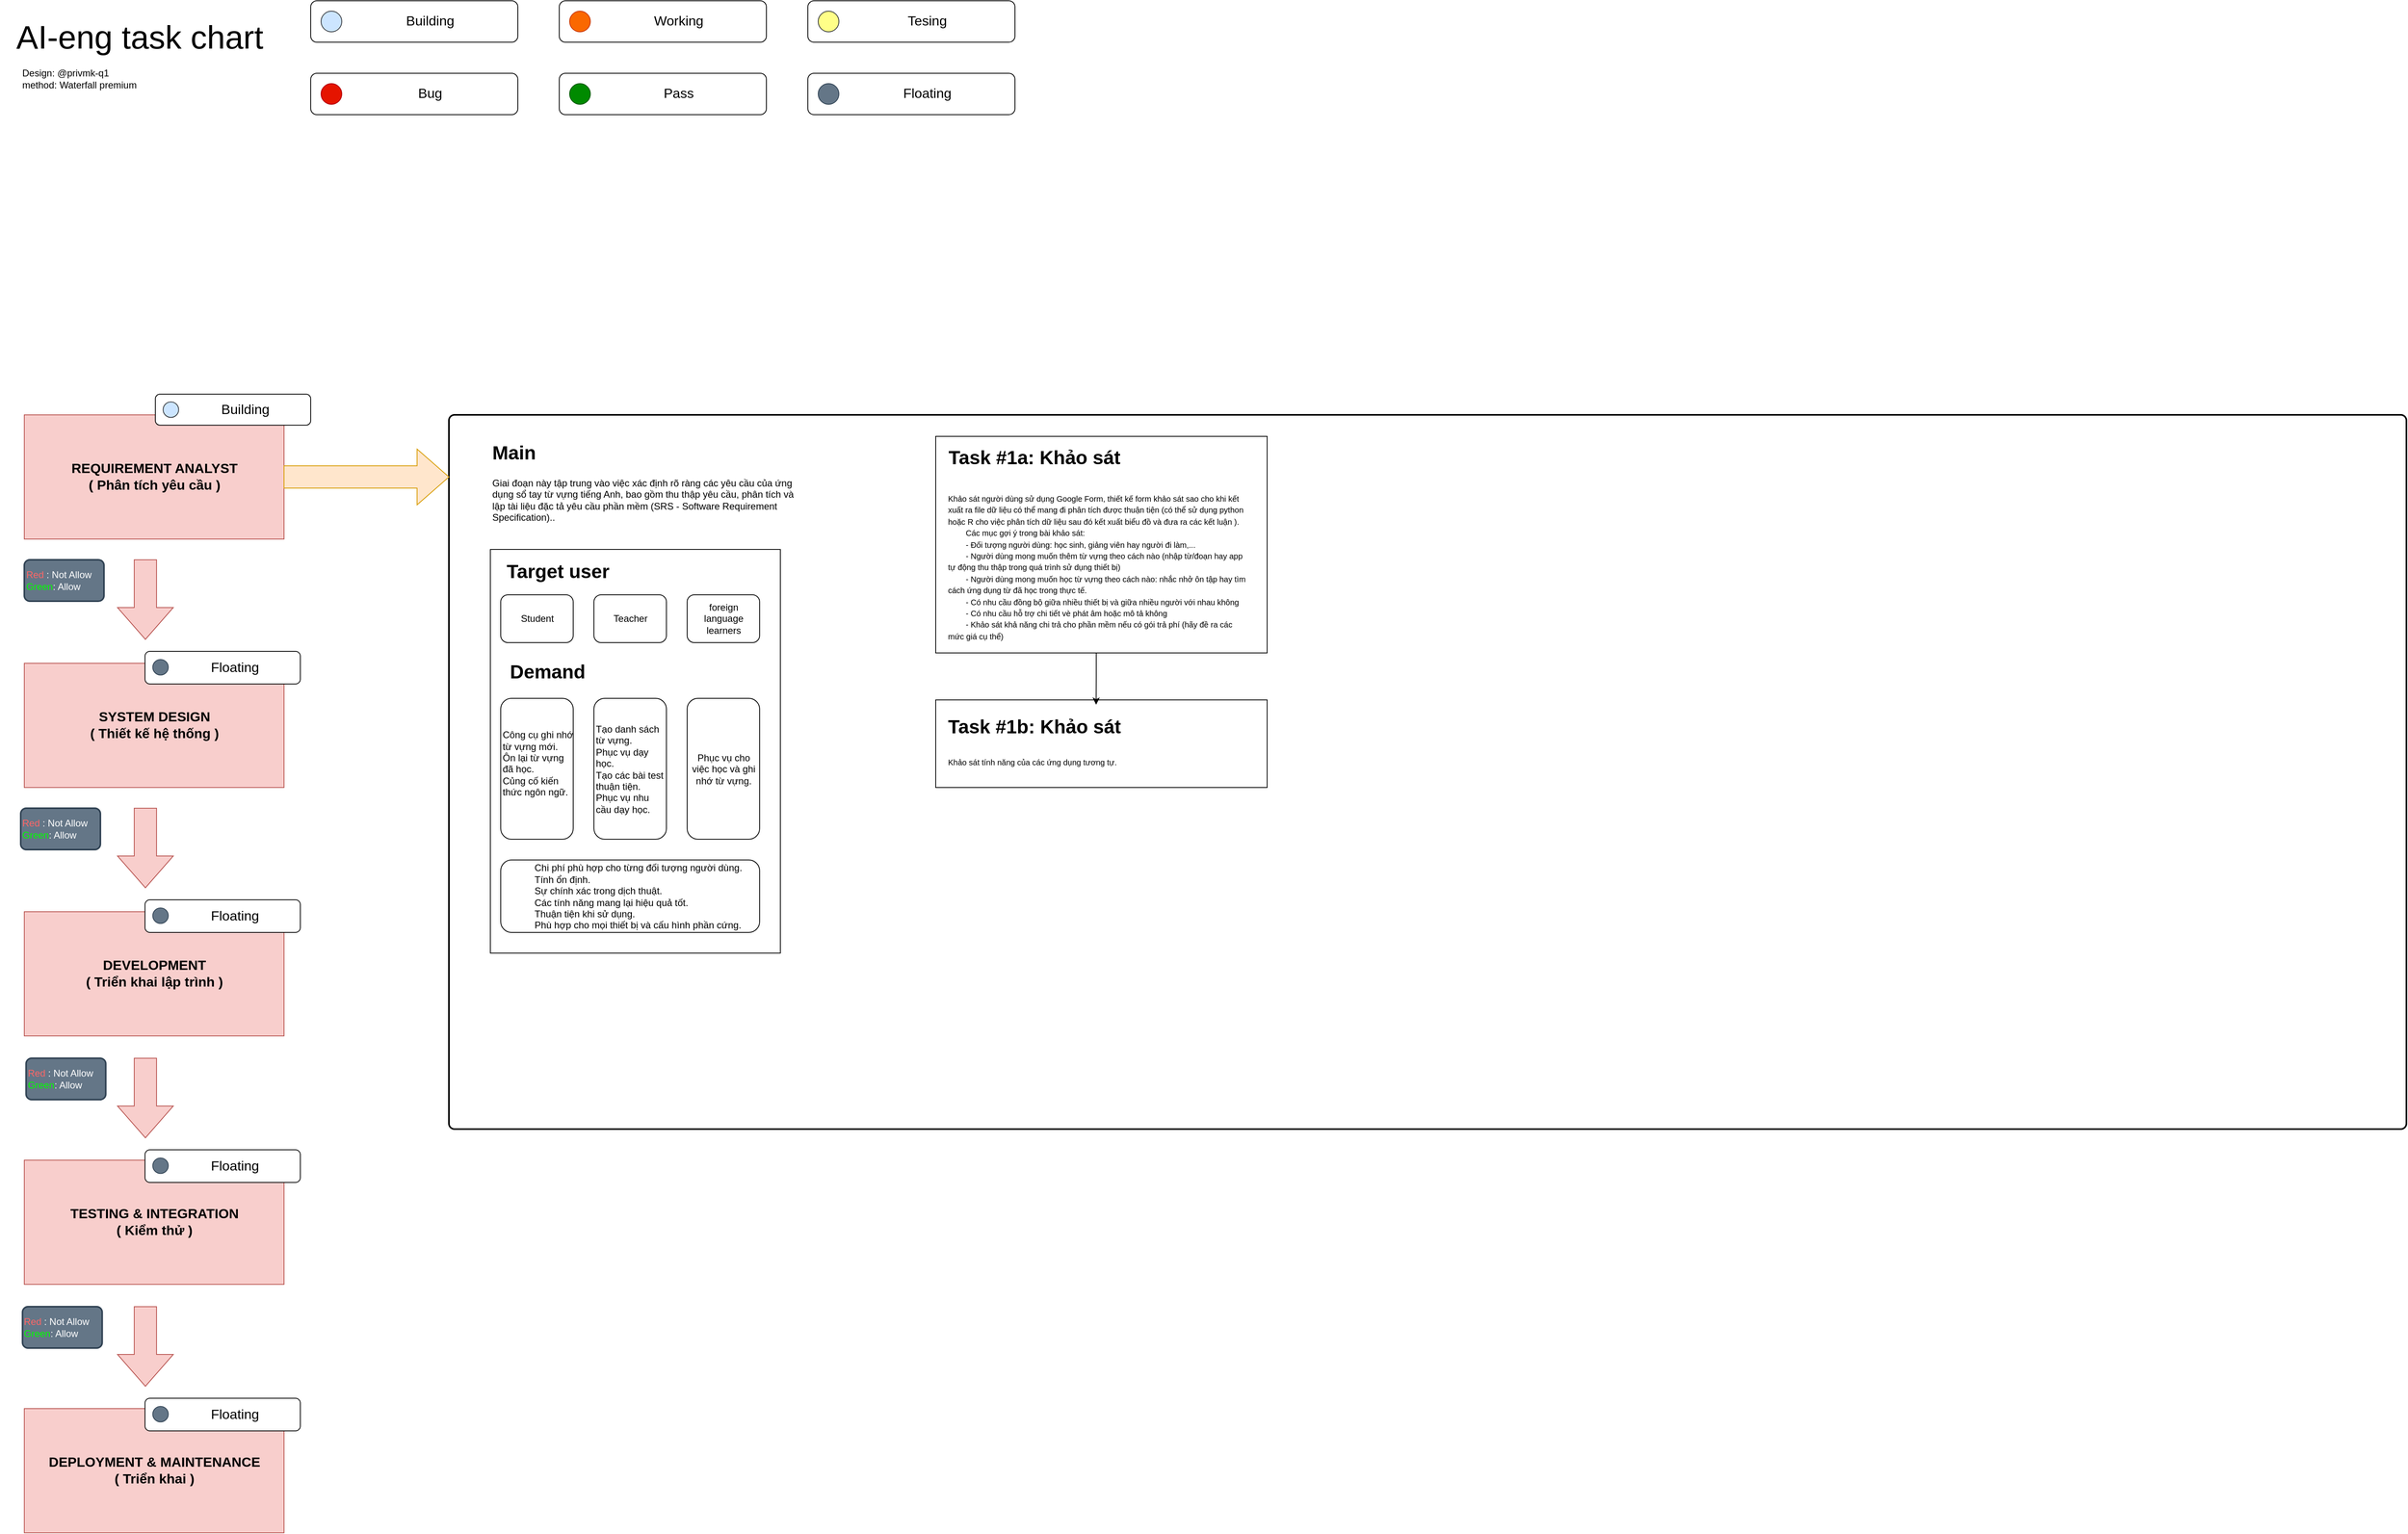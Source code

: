 <mxfile version="26.0.10">
  <diagram name="Trang-1" id="QdVctuVh_ac5PN6VSOF_">
    <mxGraphModel dx="3187" dy="1716" grid="1" gridSize="13" guides="1" tooltips="1" connect="1" arrows="1" fold="1" page="1" pageScale="1" pageWidth="1654" pageHeight="2336" math="0" shadow="0">
      <root>
        <mxCell id="0" />
        <mxCell id="1" parent="0" />
        <mxCell id="BH_a3vEXOQqy0Yr79a7O-3" value="AI-eng task chart" style="text;html=1;align=center;verticalAlign=middle;whiteSpace=wrap;rounded=0;fontStyle=0;fontSize=41;fontFamily=Helvetica;" parent="1" vertex="1">
          <mxGeometry x="26" y="52" width="351" height="65" as="geometry" />
        </mxCell>
        <mxCell id="BH_a3vEXOQqy0Yr79a7O-4" value="Design: @privmk-q1&lt;div&gt;method: Waterfall premium&amp;nbsp;&lt;/div&gt;" style="text;html=1;align=left;verticalAlign=middle;whiteSpace=wrap;rounded=0;" parent="1" vertex="1">
          <mxGeometry x="52" y="117" width="325" height="39" as="geometry" />
        </mxCell>
        <mxCell id="BH_a3vEXOQqy0Yr79a7O-6" value="REQUIREMENT ANALYST&lt;div&gt;( Phân tích yêu cầu )&lt;/div&gt;" style="rounded=0;whiteSpace=wrap;html=1;fontStyle=1;fontSize=17;fillColor=#f8cecc;strokeColor=#b85450;" parent="1" vertex="1">
          <mxGeometry x="56.5" y="559" width="326" height="156" as="geometry" />
        </mxCell>
        <mxCell id="BH_a3vEXOQqy0Yr79a7O-7" value="SYSTEM DESIGN&lt;div&gt;( Thiết kế hệ thống )&lt;/div&gt;" style="rounded=0;whiteSpace=wrap;html=1;fontStyle=1;fontSize=17;fillColor=#f8cecc;strokeColor=#b85450;" parent="1" vertex="1">
          <mxGeometry x="56.5" y="871" width="326" height="156" as="geometry" />
        </mxCell>
        <mxCell id="BH_a3vEXOQqy0Yr79a7O-8" value="DEVELOPMENT&lt;br&gt;&lt;div&gt;( Triển khai lập trình )&lt;/div&gt;" style="rounded=0;whiteSpace=wrap;html=1;fontStyle=1;fontSize=17;fillColor=#f8cecc;strokeColor=#b85450;" parent="1" vertex="1">
          <mxGeometry x="56.5" y="1183" width="326" height="156" as="geometry" />
        </mxCell>
        <mxCell id="BH_a3vEXOQqy0Yr79a7O-9" value="TESTING &amp;amp; INTEGRATION&lt;div&gt;( Kiểm thử )&lt;/div&gt;" style="rounded=0;whiteSpace=wrap;html=1;fontStyle=1;fontSize=17;fillColor=#f8cecc;strokeColor=#b85450;" parent="1" vertex="1">
          <mxGeometry x="56.5" y="1495" width="326" height="156" as="geometry" />
        </mxCell>
        <mxCell id="BH_a3vEXOQqy0Yr79a7O-10" value="DEPLOYMENT &amp;amp; MAINTENANCE&lt;br&gt;&lt;div&gt;( Triển khai )&lt;/div&gt;" style="rounded=0;whiteSpace=wrap;html=1;fontStyle=1;fontSize=17;fillColor=#f8cecc;strokeColor=#b85450;" parent="1" vertex="1">
          <mxGeometry x="56.5" y="1807" width="326" height="156" as="geometry" />
        </mxCell>
        <mxCell id="BH_a3vEXOQqy0Yr79a7O-14" value="" style="html=1;shadow=0;dashed=0;align=center;verticalAlign=middle;shape=mxgraph.arrows2.arrow;dy=0.6;dx=40;direction=south;notch=0;fillColor=#f8cecc;strokeColor=#b85450;" parent="1" vertex="1">
          <mxGeometry x="173.5" y="741" width="70" height="100" as="geometry" />
        </mxCell>
        <mxCell id="BH_a3vEXOQqy0Yr79a7O-15" value="" style="html=1;shadow=0;dashed=0;align=center;verticalAlign=middle;shape=mxgraph.arrows2.arrow;dy=0.6;dx=40;direction=south;notch=0;fillColor=#f8cecc;strokeColor=#b85450;" parent="1" vertex="1">
          <mxGeometry x="173.5" y="1053" width="70" height="100" as="geometry" />
        </mxCell>
        <mxCell id="BH_a3vEXOQqy0Yr79a7O-16" value="" style="html=1;shadow=0;dashed=0;align=center;verticalAlign=middle;shape=mxgraph.arrows2.arrow;dy=0.6;dx=40;direction=south;notch=0;fillColor=#f8cecc;strokeColor=#b85450;" parent="1" vertex="1">
          <mxGeometry x="173.5" y="1367" width="70" height="100" as="geometry" />
        </mxCell>
        <mxCell id="BH_a3vEXOQqy0Yr79a7O-17" value="" style="html=1;shadow=0;dashed=0;align=center;verticalAlign=middle;shape=mxgraph.arrows2.arrow;dy=0.6;dx=40;direction=south;notch=0;fillColor=#f8cecc;strokeColor=#b85450;" parent="1" vertex="1">
          <mxGeometry x="173.5" y="1679" width="70" height="100" as="geometry" />
        </mxCell>
        <mxCell id="BH_a3vEXOQqy0Yr79a7O-18" value="&lt;font style=&quot;color: rgb(255, 102, 102);&quot;&gt;Red &lt;/font&gt;: Not Allow&lt;div&gt;&lt;font style=&quot;color: rgb(0, 255, 0);&quot;&gt;Green&lt;/font&gt;: Allow&lt;/div&gt;" style="rounded=1;whiteSpace=wrap;html=1;absoluteArcSize=1;arcSize=14;strokeWidth=2;align=left;fillColor=#647687;strokeColor=#314354;fontColor=#ffffff;" parent="1" vertex="1">
          <mxGeometry x="56.5" y="741" width="100" height="52" as="geometry" />
        </mxCell>
        <mxCell id="BH_a3vEXOQqy0Yr79a7O-20" value="&lt;font style=&quot;color: rgb(255, 102, 102);&quot;&gt;Red &lt;/font&gt;: Not Allow&lt;div&gt;&lt;font style=&quot;color: rgb(0, 255, 0);&quot;&gt;Green&lt;/font&gt;: Allow&lt;/div&gt;" style="rounded=1;whiteSpace=wrap;html=1;absoluteArcSize=1;arcSize=14;strokeWidth=2;align=left;fillColor=#647687;strokeColor=#314354;fontColor=#ffffff;" parent="1" vertex="1">
          <mxGeometry x="52" y="1053" width="100" height="52" as="geometry" />
        </mxCell>
        <mxCell id="BH_a3vEXOQqy0Yr79a7O-21" value="&lt;font style=&quot;color: rgb(255, 102, 102);&quot;&gt;Red &lt;/font&gt;: Not Allow&lt;div&gt;&lt;font style=&quot;color: rgb(0, 255, 0);&quot;&gt;Green&lt;/font&gt;: Allow&lt;/div&gt;" style="rounded=1;whiteSpace=wrap;html=1;absoluteArcSize=1;arcSize=14;strokeWidth=2;align=left;fillColor=#647687;strokeColor=#314354;fontColor=#ffffff;" parent="1" vertex="1">
          <mxGeometry x="58.75" y="1367" width="100" height="52" as="geometry" />
        </mxCell>
        <mxCell id="BH_a3vEXOQqy0Yr79a7O-22" value="&lt;font style=&quot;color: rgb(255, 102, 102);&quot;&gt;Red &lt;/font&gt;: Not Allow&lt;div&gt;&lt;font style=&quot;color: rgb(0, 255, 0);&quot;&gt;Green&lt;/font&gt;: Allow&lt;/div&gt;" style="rounded=1;whiteSpace=wrap;html=1;absoluteArcSize=1;arcSize=14;strokeWidth=2;align=left;fillColor=#647687;strokeColor=#314354;fontColor=#ffffff;" parent="1" vertex="1">
          <mxGeometry x="54.25" y="1679" width="100" height="52" as="geometry" />
        </mxCell>
        <mxCell id="BH_a3vEXOQqy0Yr79a7O-24" value="" style="rounded=1;whiteSpace=wrap;html=1;absoluteArcSize=1;arcSize=14;strokeWidth=2;" parent="1" vertex="1">
          <mxGeometry x="589.5" y="559" width="2457" height="897" as="geometry" />
        </mxCell>
        <mxCell id="BH_a3vEXOQqy0Yr79a7O-27" value="" style="html=1;shadow=0;dashed=0;align=center;verticalAlign=middle;shape=mxgraph.arrows2.arrow;dy=0.6;dx=40;notch=0;fillColor=#ffe6cc;strokeColor=#d79b00;" parent="1" vertex="1">
          <mxGeometry x="382.5" y="602" width="207" height="70" as="geometry" />
        </mxCell>
        <mxCell id="BH_a3vEXOQqy0Yr79a7O-28" value="&lt;h1 style=&quot;margin-top: 0px;&quot;&gt;Main&lt;/h1&gt;&lt;p&gt;&lt;span style=&quot;background-color: transparent; color: light-dark(rgb(0, 0, 0), rgb(255, 255, 255));&quot;&gt;Giai đoạn này tập trung vào việc xác định rõ ràng các yêu cầu của ứng dụng sổ tay từ vựng tiếng Anh, bao gồm thu thập yêu cầu, phân tích và lập tài liệu đặc tả yêu cầu phần mềm (SRS - Software Requirement Specification).&lt;/span&gt;.&lt;/p&gt;" style="text;html=1;whiteSpace=wrap;overflow=hidden;rounded=0;" parent="1" vertex="1">
          <mxGeometry x="641.5" y="586" width="390" height="120" as="geometry" />
        </mxCell>
        <mxCell id="BH_a3vEXOQqy0Yr79a7O-34" value="" style="rounded=0;whiteSpace=wrap;html=1;" parent="1" vertex="1">
          <mxGeometry x="641.5" y="728" width="364" height="507" as="geometry" />
        </mxCell>
        <mxCell id="BH_a3vEXOQqy0Yr79a7O-35" value="&lt;span style=&quot;font-size: 24px;&quot;&gt;&lt;b&gt;Target user&lt;/b&gt;&lt;/span&gt;" style="text;html=1;align=center;verticalAlign=middle;whiteSpace=wrap;rounded=0;" parent="1" vertex="1">
          <mxGeometry x="654.5" y="741" width="143" height="30" as="geometry" />
        </mxCell>
        <mxCell id="BH_a3vEXOQqy0Yr79a7O-36" value="Student" style="rounded=1;whiteSpace=wrap;html=1;" parent="1" vertex="1">
          <mxGeometry x="654.5" y="785" width="91" height="60" as="geometry" />
        </mxCell>
        <mxCell id="BH_a3vEXOQqy0Yr79a7O-37" value="Teacher" style="rounded=1;whiteSpace=wrap;html=1;" parent="1" vertex="1">
          <mxGeometry x="771.5" y="785" width="91" height="60" as="geometry" />
        </mxCell>
        <mxCell id="BH_a3vEXOQqy0Yr79a7O-38" value="foreign language learners" style="rounded=1;whiteSpace=wrap;html=1;" parent="1" vertex="1">
          <mxGeometry x="888.5" y="785" width="91" height="60" as="geometry" />
        </mxCell>
        <mxCell id="BH_a3vEXOQqy0Yr79a7O-39" value="&lt;span style=&quot;font-size: 24px;&quot;&gt;&lt;b&gt;Demand&lt;/b&gt;&lt;/span&gt;" style="text;html=1;align=center;verticalAlign=middle;whiteSpace=wrap;rounded=0;" parent="1" vertex="1">
          <mxGeometry x="654.5" y="867" width="117" height="30" as="geometry" />
        </mxCell>
        <mxCell id="BH_a3vEXOQqy0Yr79a7O-40" value="&lt;span style=&quot;background-color: transparent; color: light-dark(rgb(0, 0, 0), rgb(255, 255, 255));&quot;&gt;Công cụ ghi nhớ từ vựng mới.&lt;/span&gt;&lt;br&gt;&lt;span style=&quot;background-color: transparent; color: light-dark(rgb(0, 0, 0), rgb(255, 255, 255));&quot;&gt;Ôn lại từ vựng đã học.&lt;/span&gt;&lt;div&gt;Củng cố kiến thức ngôn ngữ.&lt;br&gt;&lt;div style=&quot;&quot;&gt;&lt;br&gt;&lt;/div&gt;&lt;/div&gt;" style="rounded=1;whiteSpace=wrap;html=1;align=left;" parent="1" vertex="1">
          <mxGeometry x="654.5" y="915" width="91" height="177" as="geometry" />
        </mxCell>
        <mxCell id="BH_a3vEXOQqy0Yr79a7O-41" value="Tạo danh sách từ vựng.&lt;div&gt;Phục vụ dạy học.&lt;/div&gt;&lt;div&gt;Tạo các bài test thuận tiện.&lt;/div&gt;&lt;div&gt;Phục vụ nhu cầu dạy học.&lt;/div&gt;" style="rounded=1;whiteSpace=wrap;html=1;align=left;" parent="1" vertex="1">
          <mxGeometry x="771.5" y="915" width="91" height="177" as="geometry" />
        </mxCell>
        <mxCell id="BH_a3vEXOQqy0Yr79a7O-42" value="Phục vụ cho việc học và ghi nhớ từ vựng." style="rounded=1;whiteSpace=wrap;html=1;" parent="1" vertex="1">
          <mxGeometry x="888.5" y="915" width="91" height="177" as="geometry" />
        </mxCell>
        <mxCell id="BH_a3vEXOQqy0Yr79a7O-43" value="&lt;blockquote style=&quot;margin: 0 0 0 40px; border: none; padding: 0px;&quot;&gt;&lt;span style=&quot;background-color: transparent; color: light-dark(rgb(0, 0, 0), rgb(255, 255, 255));&quot;&gt;Chi phí phù hợp cho từng đối tượng người dùng.&lt;br&gt;&lt;/span&gt;&lt;span style=&quot;background-color: transparent; color: light-dark(rgb(0, 0, 0), rgb(255, 255, 255));&quot;&gt;Tính ổn định.&lt;br&gt;&lt;/span&gt;&lt;span style=&quot;background-color: transparent; color: light-dark(rgb(0, 0, 0), rgb(255, 255, 255));&quot;&gt;Sự chính xác trong dịch thuật.&lt;br&gt;&lt;/span&gt;&lt;span style=&quot;background-color: transparent; color: light-dark(rgb(0, 0, 0), rgb(255, 255, 255));&quot;&gt;Các tính năng mang lại hiệu quả tốt.&lt;br&gt;&lt;/span&gt;&lt;span style=&quot;background-color: transparent; color: light-dark(rgb(0, 0, 0), rgb(255, 255, 255));&quot;&gt;Thuận tiện khi sử dụng.&lt;br&gt;&lt;/span&gt;&lt;span style=&quot;background-color: transparent; color: light-dark(rgb(0, 0, 0), rgb(255, 255, 255));&quot;&gt;Phù hợp cho mọi thiết bị và cấu hình phần cứng.&lt;/span&gt;&lt;/blockquote&gt;" style="rounded=1;whiteSpace=wrap;html=1;align=left;" parent="1" vertex="1">
          <mxGeometry x="654.5" y="1118" width="325" height="91" as="geometry" />
        </mxCell>
        <mxCell id="BH_a3vEXOQqy0Yr79a7O-48" value="" style="rounded=0;whiteSpace=wrap;html=1;" parent="1" vertex="1">
          <mxGeometry x="1200.5" y="586" width="416" height="272" as="geometry" />
        </mxCell>
        <mxCell id="BH_a3vEXOQqy0Yr79a7O-49" value="&lt;span style=&quot;font-size: 24px;&quot;&gt;&lt;b&gt;Task #1a: Khảo sát&lt;/b&gt;&lt;/span&gt;" style="text;html=1;align=center;verticalAlign=middle;whiteSpace=wrap;rounded=0;" parent="1" vertex="1">
          <mxGeometry x="1213.5" y="598" width="221" height="30" as="geometry" />
        </mxCell>
        <mxCell id="BH_a3vEXOQqy0Yr79a7O-51" value="&lt;font size=&quot;1&quot;&gt;Khảo sát người dùng sử dụng Google Form, thiết kế form khảo sát sao cho khi kết xuất ra file dữ liệu có thể mang đi phân tích được thuận tiện (có thể sử dụng python hoặc R cho việc phân tích dữ liệu sau đó kết xuất biểu đồ và đưa ra các kết luận ).&lt;/font&gt;&lt;div&gt;&lt;font size=&quot;1&quot;&gt;&lt;span style=&quot;white-space: pre;&quot;&gt;&#x9;&lt;/span&gt;Các mục gợi ý trong bài khảo sát:&lt;/font&gt;&lt;/div&gt;&lt;div&gt;&lt;font size=&quot;1&quot;&gt;&lt;span style=&quot;white-space: pre;&quot;&gt;&#x9;&lt;/span&gt;- Đối tượng người dùng: học sinh, giảng viên hay người đi làm,...&lt;br&gt;&lt;/font&gt;&lt;/div&gt;&lt;div&gt;&lt;font size=&quot;1&quot;&gt;&lt;span style=&quot;white-space: pre;&quot;&gt;&#x9;&lt;/span&gt;- Người dùng mong muốn thêm từ vựng theo cách nào (nhập từ/đoạn hay app tự động thu thập trong quá trình sử dụng thiết bị)&lt;/font&gt;&lt;/div&gt;&lt;div&gt;&lt;font size=&quot;1&quot;&gt;&lt;span style=&quot;white-space: pre;&quot;&gt;&#x9;&lt;/span&gt;- Người dùng mong muốn học từ vựng theo cách nào: nhắc nhở ôn tập hay tìm cách ứng dụng từ đã học trong thực tế.&lt;/font&gt;&lt;/div&gt;&lt;div&gt;&lt;font size=&quot;1&quot;&gt;&lt;span style=&quot;white-space: pre;&quot;&gt;&#x9;&lt;/span&gt;- Có nhu cầu đồng bộ giữa nhiều thiết bị và giữa nhiều người với nhau không&amp;nbsp;&lt;/font&gt;&lt;/div&gt;&lt;div&gt;&lt;font size=&quot;1&quot;&gt;&lt;span style=&quot;white-space: pre;&quot;&gt;&#x9;&lt;/span&gt;- Có nhu cầu hỗ trợ chi tiết vè phát âm hoặc mô tả không&lt;/font&gt;&lt;/div&gt;&lt;div&gt;&lt;font size=&quot;1&quot;&gt;&lt;span style=&quot;white-space: pre;&quot;&gt;&#x9;&lt;/span&gt;- Khảo sát khả năng chi trả cho phần mềm nếu có gói trả phí (hãy đề ra các mức giá cụ thể)&lt;/font&gt;&lt;/div&gt;&lt;div&gt;&lt;font size=&quot;1&quot;&gt;&lt;span style=&quot;white-space: pre;&quot;&gt;&#x9;&lt;/span&gt;&lt;/font&gt;&lt;/div&gt;" style="text;html=1;align=left;verticalAlign=top;whiteSpace=wrap;rounded=0;" parent="1" vertex="1">
          <mxGeometry x="1213.5" y="650" width="377" height="208" as="geometry" />
        </mxCell>
        <mxCell id="BH_a3vEXOQqy0Yr79a7O-52" value="" style="rounded=0;whiteSpace=wrap;html=1;" parent="1" vertex="1">
          <mxGeometry x="1200.5" y="917" width="416" height="110" as="geometry" />
        </mxCell>
        <mxCell id="BH_a3vEXOQqy0Yr79a7O-53" value="&lt;span style=&quot;font-size: 24px;&quot;&gt;&lt;b&gt;Task #1b: Khảo sát&lt;/b&gt;&lt;/span&gt;" style="text;html=1;align=center;verticalAlign=middle;whiteSpace=wrap;rounded=0;" parent="1" vertex="1">
          <mxGeometry x="1213.5" y="936" width="221" height="30" as="geometry" />
        </mxCell>
        <mxCell id="BH_a3vEXOQqy0Yr79a7O-54" value="&lt;font size=&quot;1&quot;&gt;Khảo sát tính năng của các ứng dụng tương tự.&lt;/font&gt;" style="text;html=1;align=left;verticalAlign=top;whiteSpace=wrap;rounded=0;" parent="1" vertex="1">
          <mxGeometry x="1213.5" y="981" width="377" height="33" as="geometry" />
        </mxCell>
        <mxCell id="BH_a3vEXOQqy0Yr79a7O-57" style="edgeStyle=orthogonalEdgeStyle;rounded=0;orthogonalLoop=1;jettySize=auto;html=1;entryX=0.484;entryY=0.055;entryDx=0;entryDy=0;entryPerimeter=0;" parent="1" source="BH_a3vEXOQqy0Yr79a7O-51" target="BH_a3vEXOQqy0Yr79a7O-52" edge="1">
          <mxGeometry relative="1" as="geometry" />
        </mxCell>
        <mxCell id="Vzg0dKuQ7I96cbVjyuk--28" value="" style="group" vertex="1" connectable="0" parent="1">
          <mxGeometry x="1040" y="130" width="260" height="52" as="geometry" />
        </mxCell>
        <mxCell id="Vzg0dKuQ7I96cbVjyuk--25" value="" style="rounded=1;whiteSpace=wrap;html=1;" vertex="1" parent="Vzg0dKuQ7I96cbVjyuk--28">
          <mxGeometry width="260" height="52" as="geometry" />
        </mxCell>
        <mxCell id="Vzg0dKuQ7I96cbVjyuk--26" value="" style="ellipse;whiteSpace=wrap;html=1;aspect=fixed;fillColor=#647687;fontColor=#ffffff;strokeColor=#314354;" vertex="1" parent="Vzg0dKuQ7I96cbVjyuk--28">
          <mxGeometry x="13" y="13" width="26" height="26" as="geometry" />
        </mxCell>
        <mxCell id="Vzg0dKuQ7I96cbVjyuk--27" value="Floating" style="text;html=1;align=center;verticalAlign=middle;whiteSpace=wrap;rounded=0;fontSize=17;" vertex="1" parent="Vzg0dKuQ7I96cbVjyuk--28">
          <mxGeometry x="66" y="11" width="168" height="30" as="geometry" />
        </mxCell>
        <mxCell id="Vzg0dKuQ7I96cbVjyuk--29" value="" style="group" vertex="1" connectable="0" parent="1">
          <mxGeometry x="728" y="130" width="260" height="52" as="geometry" />
        </mxCell>
        <mxCell id="Vzg0dKuQ7I96cbVjyuk--19" value="" style="rounded=1;whiteSpace=wrap;html=1;" vertex="1" parent="Vzg0dKuQ7I96cbVjyuk--29">
          <mxGeometry width="260" height="52" as="geometry" />
        </mxCell>
        <mxCell id="Vzg0dKuQ7I96cbVjyuk--20" value="" style="ellipse;whiteSpace=wrap;html=1;aspect=fixed;fillColor=#008a00;strokeColor=#005700;fontColor=#ffffff;" vertex="1" parent="Vzg0dKuQ7I96cbVjyuk--29">
          <mxGeometry x="13" y="13" width="26" height="26" as="geometry" />
        </mxCell>
        <mxCell id="Vzg0dKuQ7I96cbVjyuk--21" value="Pass" style="text;html=1;align=center;verticalAlign=middle;whiteSpace=wrap;rounded=0;fontSize=17;" vertex="1" parent="Vzg0dKuQ7I96cbVjyuk--29">
          <mxGeometry x="66" y="11" width="168" height="30" as="geometry" />
        </mxCell>
        <mxCell id="Vzg0dKuQ7I96cbVjyuk--30" value="" style="group" vertex="1" connectable="0" parent="1">
          <mxGeometry x="416" y="130" width="260" height="52" as="geometry" />
        </mxCell>
        <mxCell id="Vzg0dKuQ7I96cbVjyuk--16" value="" style="rounded=1;whiteSpace=wrap;html=1;" vertex="1" parent="Vzg0dKuQ7I96cbVjyuk--30">
          <mxGeometry width="260" height="52" as="geometry" />
        </mxCell>
        <mxCell id="Vzg0dKuQ7I96cbVjyuk--17" value="" style="ellipse;whiteSpace=wrap;html=1;aspect=fixed;fillColor=#e51400;fontColor=#ffffff;strokeColor=#B20000;" vertex="1" parent="Vzg0dKuQ7I96cbVjyuk--30">
          <mxGeometry x="13" y="13" width="26" height="26" as="geometry" />
        </mxCell>
        <mxCell id="Vzg0dKuQ7I96cbVjyuk--18" value="Bug" style="text;html=1;align=center;verticalAlign=middle;whiteSpace=wrap;rounded=0;fontSize=17;" vertex="1" parent="Vzg0dKuQ7I96cbVjyuk--30">
          <mxGeometry x="66" y="11" width="168" height="30" as="geometry" />
        </mxCell>
        <mxCell id="Vzg0dKuQ7I96cbVjyuk--31" value="" style="group" vertex="1" connectable="0" parent="1">
          <mxGeometry x="416" y="39" width="260" height="52" as="geometry" />
        </mxCell>
        <mxCell id="Vzg0dKuQ7I96cbVjyuk--2" value="" style="rounded=1;whiteSpace=wrap;html=1;" vertex="1" parent="Vzg0dKuQ7I96cbVjyuk--31">
          <mxGeometry width="260" height="52" as="geometry" />
        </mxCell>
        <mxCell id="Vzg0dKuQ7I96cbVjyuk--1" value="" style="ellipse;whiteSpace=wrap;html=1;aspect=fixed;fillColor=#cce5ff;strokeColor=#36393d;" vertex="1" parent="Vzg0dKuQ7I96cbVjyuk--31">
          <mxGeometry x="13" y="13" width="26" height="26" as="geometry" />
        </mxCell>
        <mxCell id="Vzg0dKuQ7I96cbVjyuk--3" value="Building" style="text;html=1;align=center;verticalAlign=middle;whiteSpace=wrap;rounded=0;fontSize=17;" vertex="1" parent="Vzg0dKuQ7I96cbVjyuk--31">
          <mxGeometry x="66" y="11" width="168" height="30" as="geometry" />
        </mxCell>
        <mxCell id="Vzg0dKuQ7I96cbVjyuk--32" value="" style="group" vertex="1" connectable="0" parent="1">
          <mxGeometry x="728" y="39" width="260" height="52" as="geometry" />
        </mxCell>
        <mxCell id="Vzg0dKuQ7I96cbVjyuk--4" value="" style="rounded=1;whiteSpace=wrap;html=1;" vertex="1" parent="Vzg0dKuQ7I96cbVjyuk--32">
          <mxGeometry width="260" height="52" as="geometry" />
        </mxCell>
        <mxCell id="Vzg0dKuQ7I96cbVjyuk--5" value="" style="ellipse;whiteSpace=wrap;html=1;aspect=fixed;fillColor=#fa6800;strokeColor=#C73500;fontColor=#000000;" vertex="1" parent="Vzg0dKuQ7I96cbVjyuk--32">
          <mxGeometry x="13" y="13" width="26" height="26" as="geometry" />
        </mxCell>
        <mxCell id="Vzg0dKuQ7I96cbVjyuk--6" value="Working" style="text;html=1;align=center;verticalAlign=middle;whiteSpace=wrap;rounded=0;fontSize=17;" vertex="1" parent="Vzg0dKuQ7I96cbVjyuk--32">
          <mxGeometry x="66" y="11" width="168" height="30" as="geometry" />
        </mxCell>
        <mxCell id="Vzg0dKuQ7I96cbVjyuk--33" value="" style="group" vertex="1" connectable="0" parent="1">
          <mxGeometry x="1040" y="39" width="260" height="52" as="geometry" />
        </mxCell>
        <mxCell id="Vzg0dKuQ7I96cbVjyuk--13" value="" style="rounded=1;whiteSpace=wrap;html=1;" vertex="1" parent="Vzg0dKuQ7I96cbVjyuk--33">
          <mxGeometry width="260" height="52" as="geometry" />
        </mxCell>
        <mxCell id="Vzg0dKuQ7I96cbVjyuk--14" value="" style="ellipse;whiteSpace=wrap;html=1;aspect=fixed;fillColor=#ffff88;strokeColor=#36393d;" vertex="1" parent="Vzg0dKuQ7I96cbVjyuk--33">
          <mxGeometry x="13" y="13" width="26" height="26" as="geometry" />
        </mxCell>
        <mxCell id="Vzg0dKuQ7I96cbVjyuk--15" value="Tesing" style="text;html=1;align=center;verticalAlign=middle;whiteSpace=wrap;rounded=0;fontSize=17;" vertex="1" parent="Vzg0dKuQ7I96cbVjyuk--33">
          <mxGeometry x="66" y="11" width="168" height="30" as="geometry" />
        </mxCell>
        <mxCell id="Vzg0dKuQ7I96cbVjyuk--34" value="" style="group" vertex="1" connectable="0" parent="1">
          <mxGeometry x="221" y="533" width="195" height="39" as="geometry" />
        </mxCell>
        <mxCell id="Vzg0dKuQ7I96cbVjyuk--35" value="" style="rounded=1;whiteSpace=wrap;html=1;" vertex="1" parent="Vzg0dKuQ7I96cbVjyuk--34">
          <mxGeometry width="195" height="39" as="geometry" />
        </mxCell>
        <mxCell id="Vzg0dKuQ7I96cbVjyuk--36" value="" style="ellipse;whiteSpace=wrap;html=1;aspect=fixed;fillColor=#cce5ff;strokeColor=#36393d;" vertex="1" parent="Vzg0dKuQ7I96cbVjyuk--34">
          <mxGeometry x="9.75" y="9.75" width="19.5" height="19.5" as="geometry" />
        </mxCell>
        <mxCell id="Vzg0dKuQ7I96cbVjyuk--37" value="Building" style="text;html=1;align=center;verticalAlign=middle;whiteSpace=wrap;rounded=0;fontSize=17;" vertex="1" parent="Vzg0dKuQ7I96cbVjyuk--34">
          <mxGeometry x="49.5" y="8.25" width="126" height="22.5" as="geometry" />
        </mxCell>
        <mxCell id="Vzg0dKuQ7I96cbVjyuk--38" value="" style="group" vertex="1" connectable="0" parent="1">
          <mxGeometry x="208" y="856" width="195" height="41" as="geometry" />
        </mxCell>
        <mxCell id="Vzg0dKuQ7I96cbVjyuk--39" value="" style="rounded=1;whiteSpace=wrap;html=1;" vertex="1" parent="Vzg0dKuQ7I96cbVjyuk--38">
          <mxGeometry width="195" height="41" as="geometry" />
        </mxCell>
        <mxCell id="Vzg0dKuQ7I96cbVjyuk--40" value="" style="ellipse;whiteSpace=wrap;html=1;aspect=fixed;fillColor=#647687;fontColor=#ffffff;strokeColor=#314354;" vertex="1" parent="Vzg0dKuQ7I96cbVjyuk--38">
          <mxGeometry x="9.75" y="10.25" width="19.5" height="19.5" as="geometry" />
        </mxCell>
        <mxCell id="Vzg0dKuQ7I96cbVjyuk--41" value="Floating" style="text;html=1;align=center;verticalAlign=middle;whiteSpace=wrap;rounded=0;fontSize=17;" vertex="1" parent="Vzg0dKuQ7I96cbVjyuk--38">
          <mxGeometry x="49.5" y="8.673" width="126" height="23.654" as="geometry" />
        </mxCell>
        <mxCell id="Vzg0dKuQ7I96cbVjyuk--43" value="" style="group" vertex="1" connectable="0" parent="1">
          <mxGeometry x="208" y="1168" width="195" height="41" as="geometry" />
        </mxCell>
        <mxCell id="Vzg0dKuQ7I96cbVjyuk--44" value="" style="rounded=1;whiteSpace=wrap;html=1;" vertex="1" parent="Vzg0dKuQ7I96cbVjyuk--43">
          <mxGeometry width="195" height="41" as="geometry" />
        </mxCell>
        <mxCell id="Vzg0dKuQ7I96cbVjyuk--45" value="" style="ellipse;whiteSpace=wrap;html=1;aspect=fixed;fillColor=#647687;fontColor=#ffffff;strokeColor=#314354;" vertex="1" parent="Vzg0dKuQ7I96cbVjyuk--43">
          <mxGeometry x="9.75" y="10.25" width="19.5" height="19.5" as="geometry" />
        </mxCell>
        <mxCell id="Vzg0dKuQ7I96cbVjyuk--46" value="Floating" style="text;html=1;align=center;verticalAlign=middle;whiteSpace=wrap;rounded=0;fontSize=17;" vertex="1" parent="Vzg0dKuQ7I96cbVjyuk--43">
          <mxGeometry x="49.5" y="8.673" width="126" height="23.654" as="geometry" />
        </mxCell>
        <mxCell id="Vzg0dKuQ7I96cbVjyuk--54" value="" style="group" vertex="1" connectable="0" parent="1">
          <mxGeometry x="208" y="1482" width="195" height="41" as="geometry" />
        </mxCell>
        <mxCell id="Vzg0dKuQ7I96cbVjyuk--55" value="" style="rounded=1;whiteSpace=wrap;html=1;" vertex="1" parent="Vzg0dKuQ7I96cbVjyuk--54">
          <mxGeometry width="195" height="41" as="geometry" />
        </mxCell>
        <mxCell id="Vzg0dKuQ7I96cbVjyuk--56" value="" style="ellipse;whiteSpace=wrap;html=1;aspect=fixed;fillColor=#647687;fontColor=#ffffff;strokeColor=#314354;" vertex="1" parent="Vzg0dKuQ7I96cbVjyuk--54">
          <mxGeometry x="9.75" y="10.25" width="19.5" height="19.5" as="geometry" />
        </mxCell>
        <mxCell id="Vzg0dKuQ7I96cbVjyuk--57" value="Floating" style="text;html=1;align=center;verticalAlign=middle;whiteSpace=wrap;rounded=0;fontSize=17;" vertex="1" parent="Vzg0dKuQ7I96cbVjyuk--54">
          <mxGeometry x="49.5" y="8.673" width="126" height="23.654" as="geometry" />
        </mxCell>
        <mxCell id="Vzg0dKuQ7I96cbVjyuk--58" value="" style="group" vertex="1" connectable="0" parent="1">
          <mxGeometry x="208" y="1794" width="195" height="41" as="geometry" />
        </mxCell>
        <mxCell id="Vzg0dKuQ7I96cbVjyuk--59" value="" style="rounded=1;whiteSpace=wrap;html=1;" vertex="1" parent="Vzg0dKuQ7I96cbVjyuk--58">
          <mxGeometry width="195" height="41" as="geometry" />
        </mxCell>
        <mxCell id="Vzg0dKuQ7I96cbVjyuk--60" value="" style="ellipse;whiteSpace=wrap;html=1;aspect=fixed;fillColor=#647687;fontColor=#ffffff;strokeColor=#314354;" vertex="1" parent="Vzg0dKuQ7I96cbVjyuk--58">
          <mxGeometry x="9.75" y="10.25" width="19.5" height="19.5" as="geometry" />
        </mxCell>
        <mxCell id="Vzg0dKuQ7I96cbVjyuk--61" value="Floating" style="text;html=1;align=center;verticalAlign=middle;whiteSpace=wrap;rounded=0;fontSize=17;" vertex="1" parent="Vzg0dKuQ7I96cbVjyuk--58">
          <mxGeometry x="49.5" y="8.673" width="126" height="23.654" as="geometry" />
        </mxCell>
      </root>
    </mxGraphModel>
  </diagram>
</mxfile>
